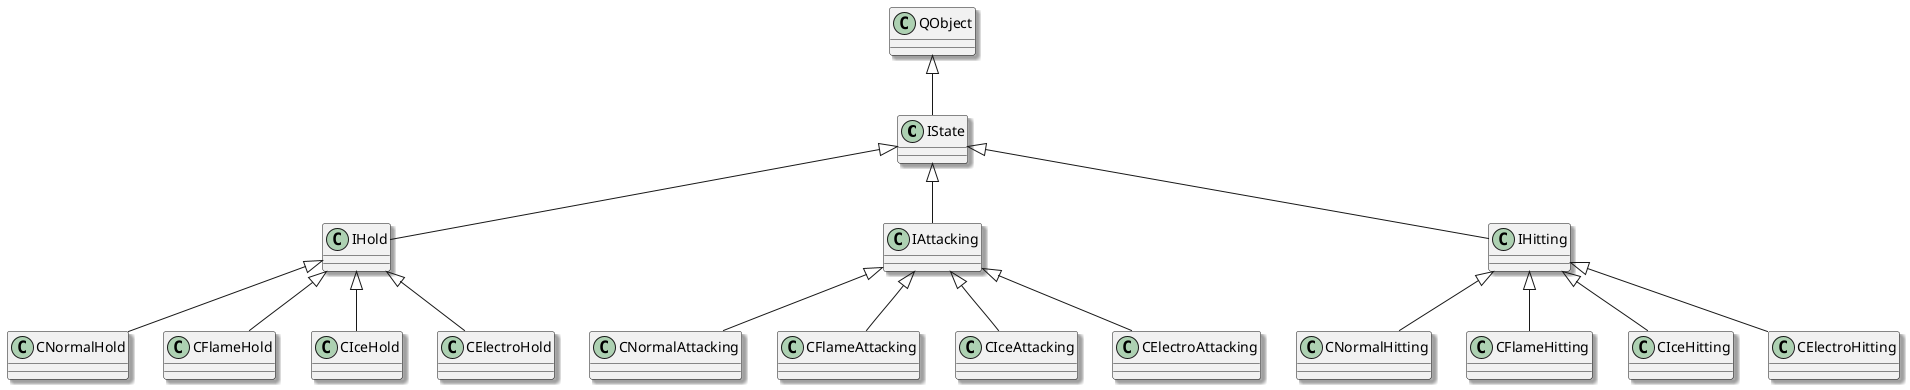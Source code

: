 @startuml

skinparam shadowing true

class IState {
    ' # IHero* m_HeroObj
    ' # int m_elapsedTime
    ' + {abstract} QString getName()
    ' + {abstract} bool isAttacking()
    ' + {abstract} bool isHitting()
    ' + {abstract} void setAttack()
    ' + {abstract} void beHit(int damage, QString element)
    ' + {abstract} void processFps(qint64 deltaTime)
}

QObject <|-- IState
IState <|-- IHold
IState <|-- IAttacking
IState <|-- IHitting

IHold <|-- CNormalHold
IHold <|-- CFlameHold
IHold <|-- CIceHold
IHold <|-- CElectroHold

IAttacking <|-- CNormalAttacking
IAttacking <|-- CFlameAttacking
IAttacking <|-- CIceAttacking
IAttacking <|-- CElectroAttacking

IHitting <|-- CNormalHitting
IHitting <|-- CFlameHitting
IHitting <|-- CIceHitting
IHitting <|-- CElectroHitting

@enduml
